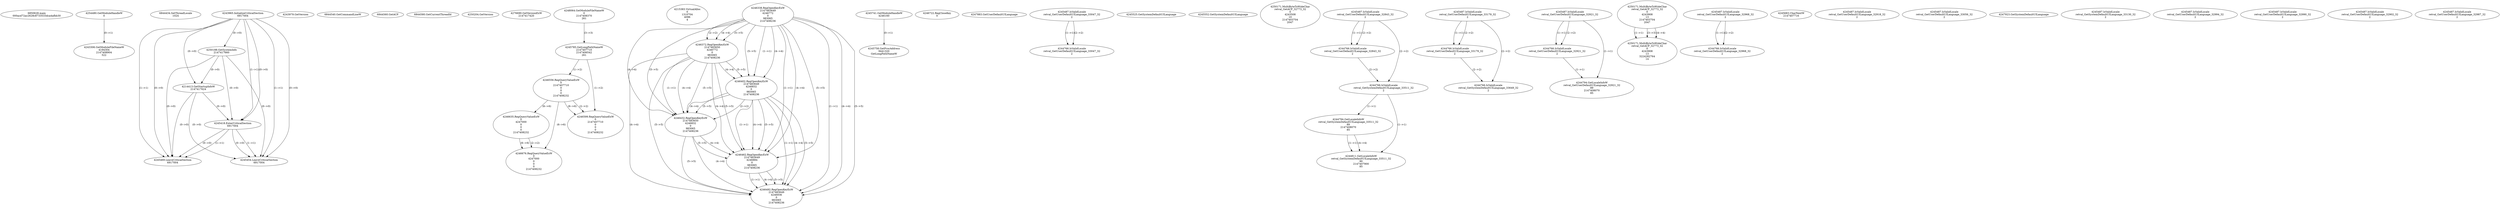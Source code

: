 // Global SCDG with merge call
digraph {
	0 [label="6850628.main
000acd72ac2628c8733533dca4afbb30"]
	1 [label="4254480.GetModuleHandleW
0"]
	2 [label="6844434.SetThreadLocale
1024"]
	3 [label="4243965.InitializeCriticalSection
6917004"]
	4 [label="4243979.GetVersion
"]
	5 [label="4250188.GetSystemInfo
2147417660"]
	3 -> 5 [label="(0-->0)"]
	6 [label="6844540.GetCommandLineW
"]
	7 [label="4214413.GetStartupInfoW
2147417624"]
	3 -> 7 [label="(0-->0)"]
	5 -> 7 [label="(0-->0)"]
	8 [label="6844560.GetACP
"]
	9 [label="6844580.GetCurrentThreadId
"]
	10 [label="4250204.GetVersion
"]
	11 [label="4276690.GetVersionExW
2147417420"]
	12 [label="4243306.GetModuleFileNameW
4194304
2147408904
522"]
	1 -> 12 [label="(0-->1)"]
	13 [label="4248064.GetModuleFileNameW
0
2147408370
261"]
	14 [label="4215383.VirtualAlloc
0
1310704
4096
4"]
	15 [label="4246338.RegOpenKeyExW
2147483649
4246772
0
983065
2147408236"]
	16 [label="4246372.RegOpenKeyExW
2147483650
4246772
0
983065
2147408236"]
	15 -> 16 [label="(2-->2)"]
	15 -> 16 [label="(4-->4)"]
	15 -> 16 [label="(5-->5)"]
	17 [label="4246402.RegOpenKeyExW
2147483649
4246832
0
983065
2147408236"]
	15 -> 17 [label="(1-->1)"]
	15 -> 17 [label="(4-->4)"]
	16 -> 17 [label="(4-->4)"]
	15 -> 17 [label="(5-->5)"]
	16 -> 17 [label="(5-->5)"]
	18 [label="4245741.GetModuleHandleW
4246160"]
	19 [label="4245758.GetProcAddress
9441320
GetLongPathNameW"]
	18 -> 19 [label="(0-->1)"]
	20 [label="4245785.GetLongPathNameW
2147407710
2147406542
261"]
	13 -> 20 [label="(3-->3)"]
	21 [label="4246556.RegQueryValueExW
0
2147407710
0
0
0
2147408232"]
	20 -> 21 [label="(1-->2)"]
	22 [label="4246599.RegQueryValueExW
0
2147407710
0
0
0
2147408232"]
	20 -> 22 [label="(1-->2)"]
	21 -> 22 [label="(2-->2)"]
	21 -> 22 [label="(6-->6)"]
	23 [label="4246722.RegCloseKey
0"]
	24 [label="4247883.GetUserDefaultUILanguage
"]
	25 [label="4245418.EnterCriticalSection
6917004"]
	3 -> 25 [label="(1-->1)"]
	3 -> 25 [label="(0-->0)"]
	5 -> 25 [label="(0-->0)"]
	7 -> 25 [label="(0-->0)"]
	26 [label="4245469.LeaveCriticalSection
6917004"]
	3 -> 26 [label="(1-->1)"]
	25 -> 26 [label="(1-->1)"]
	3 -> 26 [label="(0-->0)"]
	5 -> 26 [label="(0-->0)"]
	7 -> 26 [label="(0-->0)"]
	25 -> 26 [label="(0-->0)"]
	27 [label="4245487.IsValidLocale
retval_GetUserDefaultUILanguage_33047_32
2"]
	28 [label="4244766.IsValidLocale
retval_GetUserDefaultUILanguage_33047_32
2"]
	27 -> 28 [label="(1-->1)"]
	27 -> 28 [label="(2-->2)"]
	29 [label="4245525.GetSystemDefaultUILanguage
"]
	30 [label="4245552.GetSystemDefaultUILanguage
"]
	31 [label="4250171.MultiByteToWideChar
retval_GetACP_32773_32
0
4243508
10
2147403704
2047"]
	32 [label="4246432.RegOpenKeyExW
2147483650
4246832
0
983065
2147408236"]
	16 -> 32 [label="(1-->1)"]
	17 -> 32 [label="(2-->2)"]
	15 -> 32 [label="(4-->4)"]
	16 -> 32 [label="(4-->4)"]
	17 -> 32 [label="(4-->4)"]
	15 -> 32 [label="(5-->5)"]
	16 -> 32 [label="(5-->5)"]
	17 -> 32 [label="(5-->5)"]
	33 [label="4246635.RegQueryValueExW
0
4247000
0
0
0
2147408232"]
	21 -> 33 [label="(6-->6)"]
	34 [label="4245487.IsValidLocale
retval_GetUserDefaultUILanguage_32843_32
2"]
	35 [label="4244766.IsValidLocale
retval_GetUserDefaultUILanguage_32843_32
2"]
	34 -> 35 [label="(1-->1)"]
	34 -> 35 [label="(2-->2)"]
	36 [label="4244766.IsValidLocale
retval_GetSystemDefaultUILanguage_33511_32
2"]
	34 -> 36 [label="(2-->2)"]
	35 -> 36 [label="(2-->2)"]
	37 [label="4244794.GetLocaleInfoW
retval_GetSystemDefaultUILanguage_33511_32
89
2147408070
85"]
	36 -> 37 [label="(1-->1)"]
	38 [label="4244811.GetLocaleInfoW
retval_GetSystemDefaultUILanguage_33511_32
90
2147407900
85"]
	36 -> 38 [label="(1-->1)"]
	37 -> 38 [label="(1-->1)"]
	37 -> 38 [label="(4-->4)"]
	39 [label="4245487.IsValidLocale
retval_GetUserDefaultUILanguage_33179_32
2"]
	40 [label="4244766.IsValidLocale
retval_GetUserDefaultUILanguage_33179_32
2"]
	39 -> 40 [label="(1-->1)"]
	39 -> 40 [label="(2-->2)"]
	41 [label="4244766.IsValidLocale
retval_GetSystemDefaultUILanguage_33649_32
2"]
	39 -> 41 [label="(2-->2)"]
	40 -> 41 [label="(2-->2)"]
	42 [label="4245487.IsValidLocale
retval_GetUserDefaultUILanguage_32921_32
2"]
	43 [label="4244766.IsValidLocale
retval_GetUserDefaultUILanguage_32921_32
2"]
	42 -> 43 [label="(1-->1)"]
	42 -> 43 [label="(2-->2)"]
	44 [label="4244794.GetLocaleInfoW
retval_GetUserDefaultUILanguage_32921_32
89
2147408070
85"]
	42 -> 44 [label="(1-->1)"]
	43 -> 44 [label="(1-->1)"]
	45 [label="4250171.MultiByteToWideChar
retval_GetACP_32773_32
0
4243908
13
2147403704
2047"]
	46 [label="4250171.MultiByteToWideChar
retval_GetACP_32773_32
0
4243908
13
3224282764
14"]
	45 -> 46 [label="(1-->1)"]
	45 -> 46 [label="(3-->3)"]
	45 -> 46 [label="(4-->4)"]
	47 [label="4246676.RegQueryValueExW
0
4247000
0
0
0
2147408232"]
	33 -> 47 [label="(2-->2)"]
	21 -> 47 [label="(6-->6)"]
	33 -> 47 [label="(6-->6)"]
	48 [label="4245487.IsValidLocale
retval_GetUserDefaultUILanguage_32968_32
2"]
	49 [label="4245683.CharNextW
2147407716"]
	50 [label="4245487.IsValidLocale
retval_GetUserDefaultUILanguage_32918_32
2"]
	51 [label="4245487.IsValidLocale
retval_GetUserDefaultUILanguage_33056_32
2"]
	52 [label="4244766.IsValidLocale
retval_GetUserDefaultUILanguage_32968_32
2"]
	48 -> 52 [label="(1-->1)"]
	48 -> 52 [label="(2-->2)"]
	53 [label="4245454.LeaveCriticalSection
6917004"]
	3 -> 53 [label="(1-->1)"]
	25 -> 53 [label="(1-->1)"]
	3 -> 53 [label="(0-->0)"]
	5 -> 53 [label="(0-->0)"]
	7 -> 53 [label="(0-->0)"]
	25 -> 53 [label="(0-->0)"]
	54 [label="4247923.GetSystemDefaultUILanguage
"]
	55 [label="4245487.IsValidLocale
retval_GetSystemDefaultUILanguage_33130_32
2"]
	56 [label="4246462.RegOpenKeyExW
2147483649
4246884
0
983065
2147408236"]
	15 -> 56 [label="(1-->1)"]
	17 -> 56 [label="(1-->1)"]
	15 -> 56 [label="(4-->4)"]
	16 -> 56 [label="(4-->4)"]
	17 -> 56 [label="(4-->4)"]
	32 -> 56 [label="(4-->4)"]
	15 -> 56 [label="(5-->5)"]
	16 -> 56 [label="(5-->5)"]
	17 -> 56 [label="(5-->5)"]
	32 -> 56 [label="(5-->5)"]
	57 [label="4246492.RegOpenKeyExW
2147483649
4246936
0
983065
2147408236"]
	15 -> 57 [label="(1-->1)"]
	17 -> 57 [label="(1-->1)"]
	56 -> 57 [label="(1-->1)"]
	15 -> 57 [label="(4-->4)"]
	16 -> 57 [label="(4-->4)"]
	17 -> 57 [label="(4-->4)"]
	32 -> 57 [label="(4-->4)"]
	56 -> 57 [label="(4-->4)"]
	15 -> 57 [label="(5-->5)"]
	16 -> 57 [label="(5-->5)"]
	17 -> 57 [label="(5-->5)"]
	32 -> 57 [label="(5-->5)"]
	56 -> 57 [label="(5-->5)"]
	58 [label="4245487.IsValidLocale
retval_GetUserDefaultUILanguage_32994_32
2"]
	59 [label="4245487.IsValidLocale
retval_GetUserDefaultUILanguage_32990_32
2"]
	60 [label="4245487.IsValidLocale
retval_GetUserDefaultUILanguage_32902_32
2"]
	61 [label="4245487.IsValidLocale
retval_GetUserDefaultUILanguage_32987_32
2"]
}
